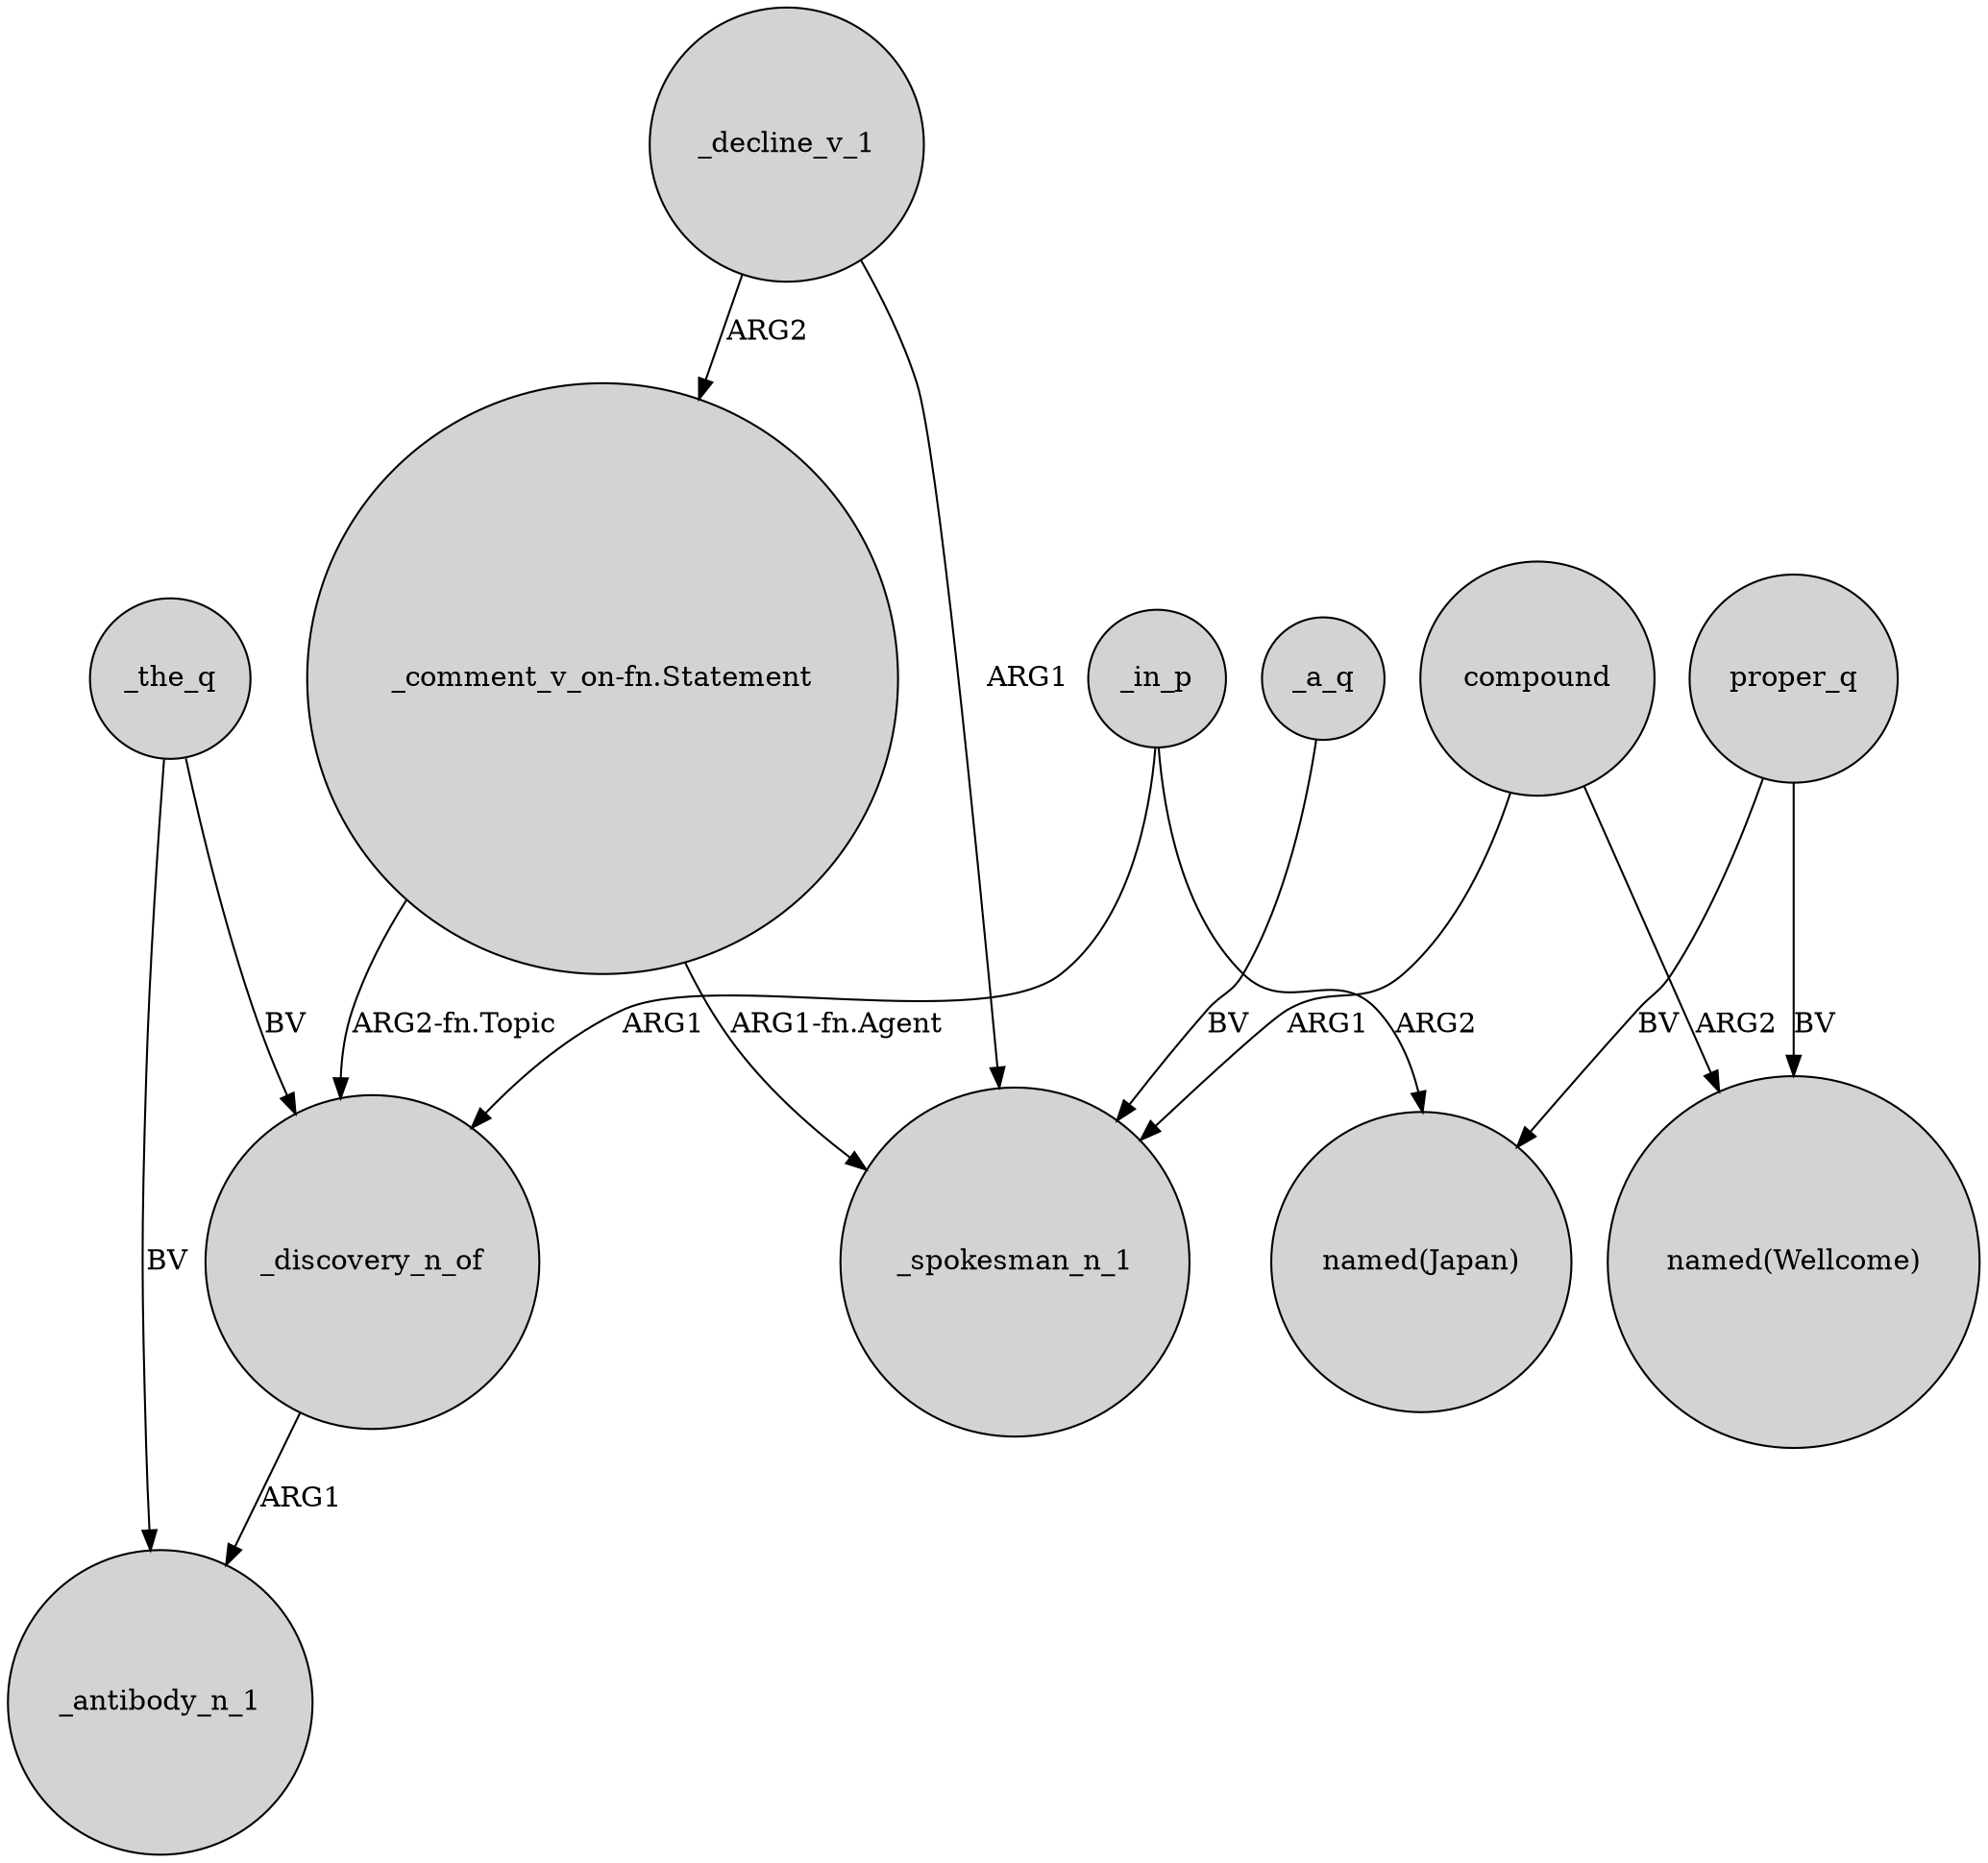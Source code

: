 digraph {
	node [shape=circle style=filled]
	_the_q -> _antibody_n_1 [label=BV]
	compound -> _spokesman_n_1 [label=ARG1]
	"_comment_v_on-fn.Statement" -> _discovery_n_of [label="ARG2-fn.Topic"]
	_a_q -> _spokesman_n_1 [label=BV]
	_the_q -> _discovery_n_of [label=BV]
	_discovery_n_of -> _antibody_n_1 [label=ARG1]
	proper_q -> "named(Japan)" [label=BV]
	proper_q -> "named(Wellcome)" [label=BV]
	_in_p -> "named(Japan)" [label=ARG2]
	compound -> "named(Wellcome)" [label=ARG2]
	"_comment_v_on-fn.Statement" -> _spokesman_n_1 [label="ARG1-fn.Agent"]
	_decline_v_1 -> "_comment_v_on-fn.Statement" [label=ARG2]
	_decline_v_1 -> _spokesman_n_1 [label=ARG1]
	_in_p -> _discovery_n_of [label=ARG1]
}

